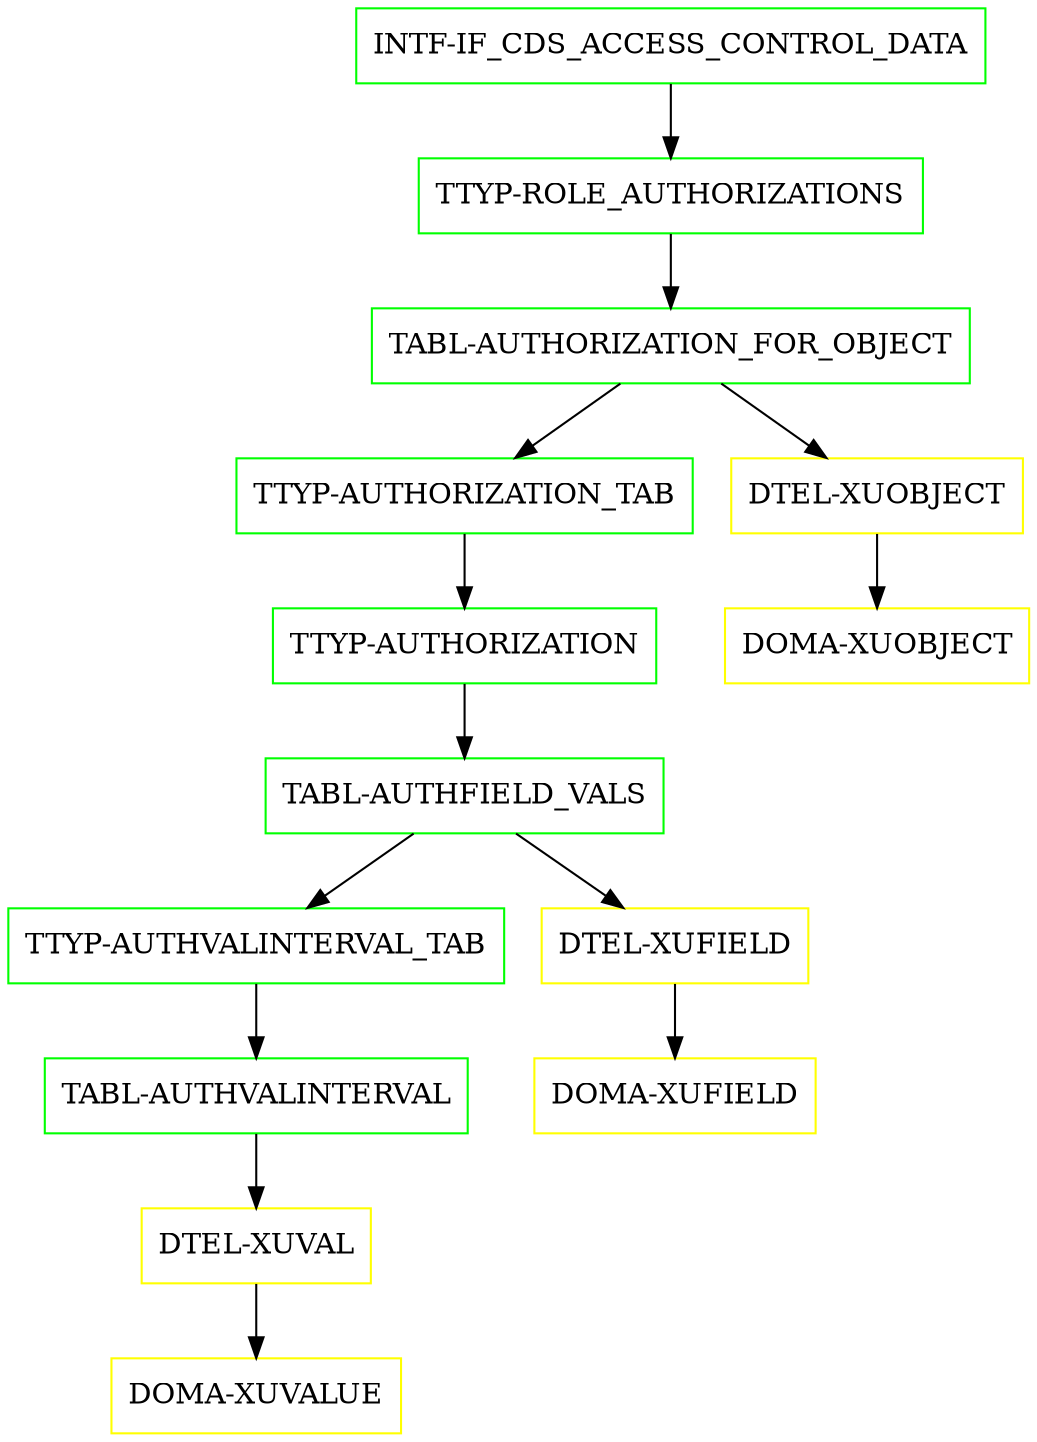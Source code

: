 digraph G {
  "INTF-IF_CDS_ACCESS_CONTROL_DATA" [shape=box,color=green];
  "TTYP-ROLE_AUTHORIZATIONS" [shape=box,color=green,URL="./TTYP_ROLE_AUTHORIZATIONS.html"];
  "TABL-AUTHORIZATION_FOR_OBJECT" [shape=box,color=green,URL="./TABL_AUTHORIZATION_FOR_OBJECT.html"];
  "TTYP-AUTHORIZATION_TAB" [shape=box,color=green,URL="./TTYP_AUTHORIZATION_TAB.html"];
  "TTYP-AUTHORIZATION" [shape=box,color=green,URL="./TTYP_AUTHORIZATION.html"];
  "TABL-AUTHFIELD_VALS" [shape=box,color=green,URL="./TABL_AUTHFIELD_VALS.html"];
  "TTYP-AUTHVALINTERVAL_TAB" [shape=box,color=green,URL="./TTYP_AUTHVALINTERVAL_TAB.html"];
  "TABL-AUTHVALINTERVAL" [shape=box,color=green,URL="./TABL_AUTHVALINTERVAL.html"];
  "DTEL-XUVAL" [shape=box,color=yellow,URL="./DTEL_XUVAL.html"];
  "DOMA-XUVALUE" [shape=box,color=yellow,URL="./DOMA_XUVALUE.html"];
  "DTEL-XUFIELD" [shape=box,color=yellow,URL="./DTEL_XUFIELD.html"];
  "DOMA-XUFIELD" [shape=box,color=yellow,URL="./DOMA_XUFIELD.html"];
  "DTEL-XUOBJECT" [shape=box,color=yellow,URL="./DTEL_XUOBJECT.html"];
  "DOMA-XUOBJECT" [shape=box,color=yellow,URL="./DOMA_XUOBJECT.html"];
  "INTF-IF_CDS_ACCESS_CONTROL_DATA" -> "TTYP-ROLE_AUTHORIZATIONS";
  "TTYP-ROLE_AUTHORIZATIONS" -> "TABL-AUTHORIZATION_FOR_OBJECT";
  "TABL-AUTHORIZATION_FOR_OBJECT" -> "DTEL-XUOBJECT";
  "TABL-AUTHORIZATION_FOR_OBJECT" -> "TTYP-AUTHORIZATION_TAB";
  "TTYP-AUTHORIZATION_TAB" -> "TTYP-AUTHORIZATION";
  "TTYP-AUTHORIZATION" -> "TABL-AUTHFIELD_VALS";
  "TABL-AUTHFIELD_VALS" -> "DTEL-XUFIELD";
  "TABL-AUTHFIELD_VALS" -> "TTYP-AUTHVALINTERVAL_TAB";
  "TTYP-AUTHVALINTERVAL_TAB" -> "TABL-AUTHVALINTERVAL";
  "TABL-AUTHVALINTERVAL" -> "DTEL-XUVAL";
  "DTEL-XUVAL" -> "DOMA-XUVALUE";
  "DTEL-XUFIELD" -> "DOMA-XUFIELD";
  "DTEL-XUOBJECT" -> "DOMA-XUOBJECT";
}
